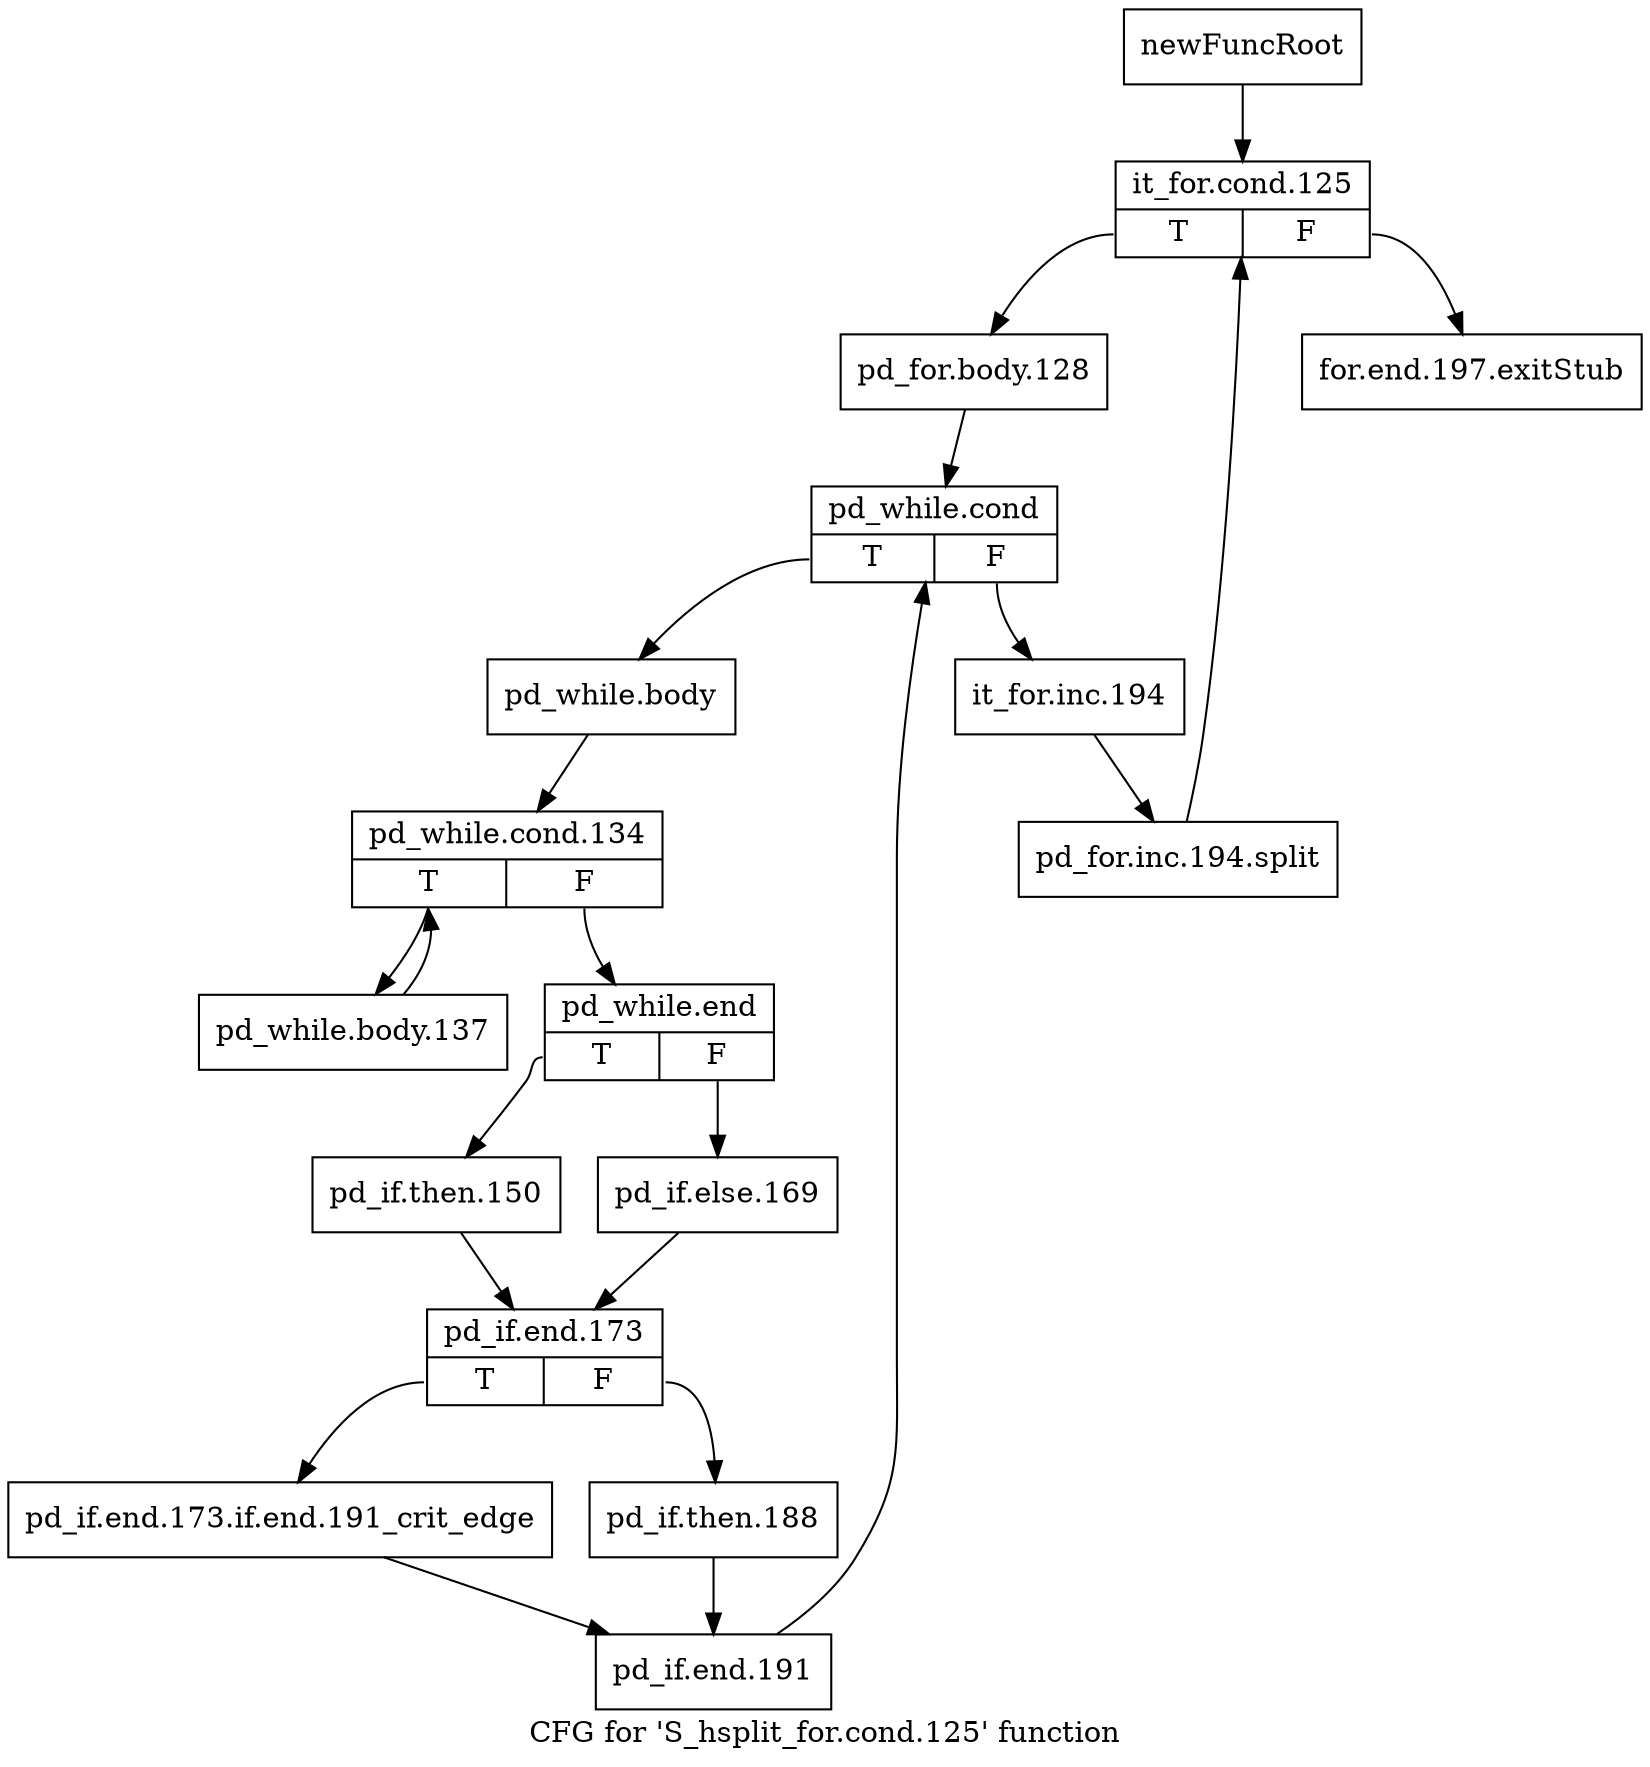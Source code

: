 digraph "CFG for 'S_hsplit_for.cond.125' function" {
	label="CFG for 'S_hsplit_for.cond.125' function";

	Node0x4bacff0 [shape=record,label="{newFuncRoot}"];
	Node0x4bacff0 -> Node0x4bad090;
	Node0x4bad040 [shape=record,label="{for.end.197.exitStub}"];
	Node0x4bad090 [shape=record,label="{it_for.cond.125|{<s0>T|<s1>F}}"];
	Node0x4bad090:s0 -> Node0x4bad0e0;
	Node0x4bad090:s1 -> Node0x4bad040;
	Node0x4bad0e0 [shape=record,label="{pd_for.body.128}"];
	Node0x4bad0e0 -> Node0x4bad130;
	Node0x4bad130 [shape=record,label="{pd_while.cond|{<s0>T|<s1>F}}"];
	Node0x4bad130:s0 -> Node0x4bad1d0;
	Node0x4bad130:s1 -> Node0x4bad180;
	Node0x4bad180 [shape=record,label="{it_for.inc.194}"];
	Node0x4bad180 -> Node0x63f5640;
	Node0x63f5640 [shape=record,label="{pd_for.inc.194.split}"];
	Node0x63f5640 -> Node0x4bad090;
	Node0x4bad1d0 [shape=record,label="{pd_while.body}"];
	Node0x4bad1d0 -> Node0x4bad220;
	Node0x4bad220 [shape=record,label="{pd_while.cond.134|{<s0>T|<s1>F}}"];
	Node0x4bad220:s0 -> Node0x4bad4a0;
	Node0x4bad220:s1 -> Node0x4bad270;
	Node0x4bad270 [shape=record,label="{pd_while.end|{<s0>T|<s1>F}}"];
	Node0x4bad270:s0 -> Node0x4bad310;
	Node0x4bad270:s1 -> Node0x4bad2c0;
	Node0x4bad2c0 [shape=record,label="{pd_if.else.169}"];
	Node0x4bad2c0 -> Node0x4bad360;
	Node0x4bad310 [shape=record,label="{pd_if.then.150}"];
	Node0x4bad310 -> Node0x4bad360;
	Node0x4bad360 [shape=record,label="{pd_if.end.173|{<s0>T|<s1>F}}"];
	Node0x4bad360:s0 -> Node0x4bad400;
	Node0x4bad360:s1 -> Node0x4bad3b0;
	Node0x4bad3b0 [shape=record,label="{pd_if.then.188}"];
	Node0x4bad3b0 -> Node0x4bad450;
	Node0x4bad400 [shape=record,label="{pd_if.end.173.if.end.191_crit_edge}"];
	Node0x4bad400 -> Node0x4bad450;
	Node0x4bad450 [shape=record,label="{pd_if.end.191}"];
	Node0x4bad450 -> Node0x4bad130;
	Node0x4bad4a0 [shape=record,label="{pd_while.body.137}"];
	Node0x4bad4a0 -> Node0x4bad220;
}
